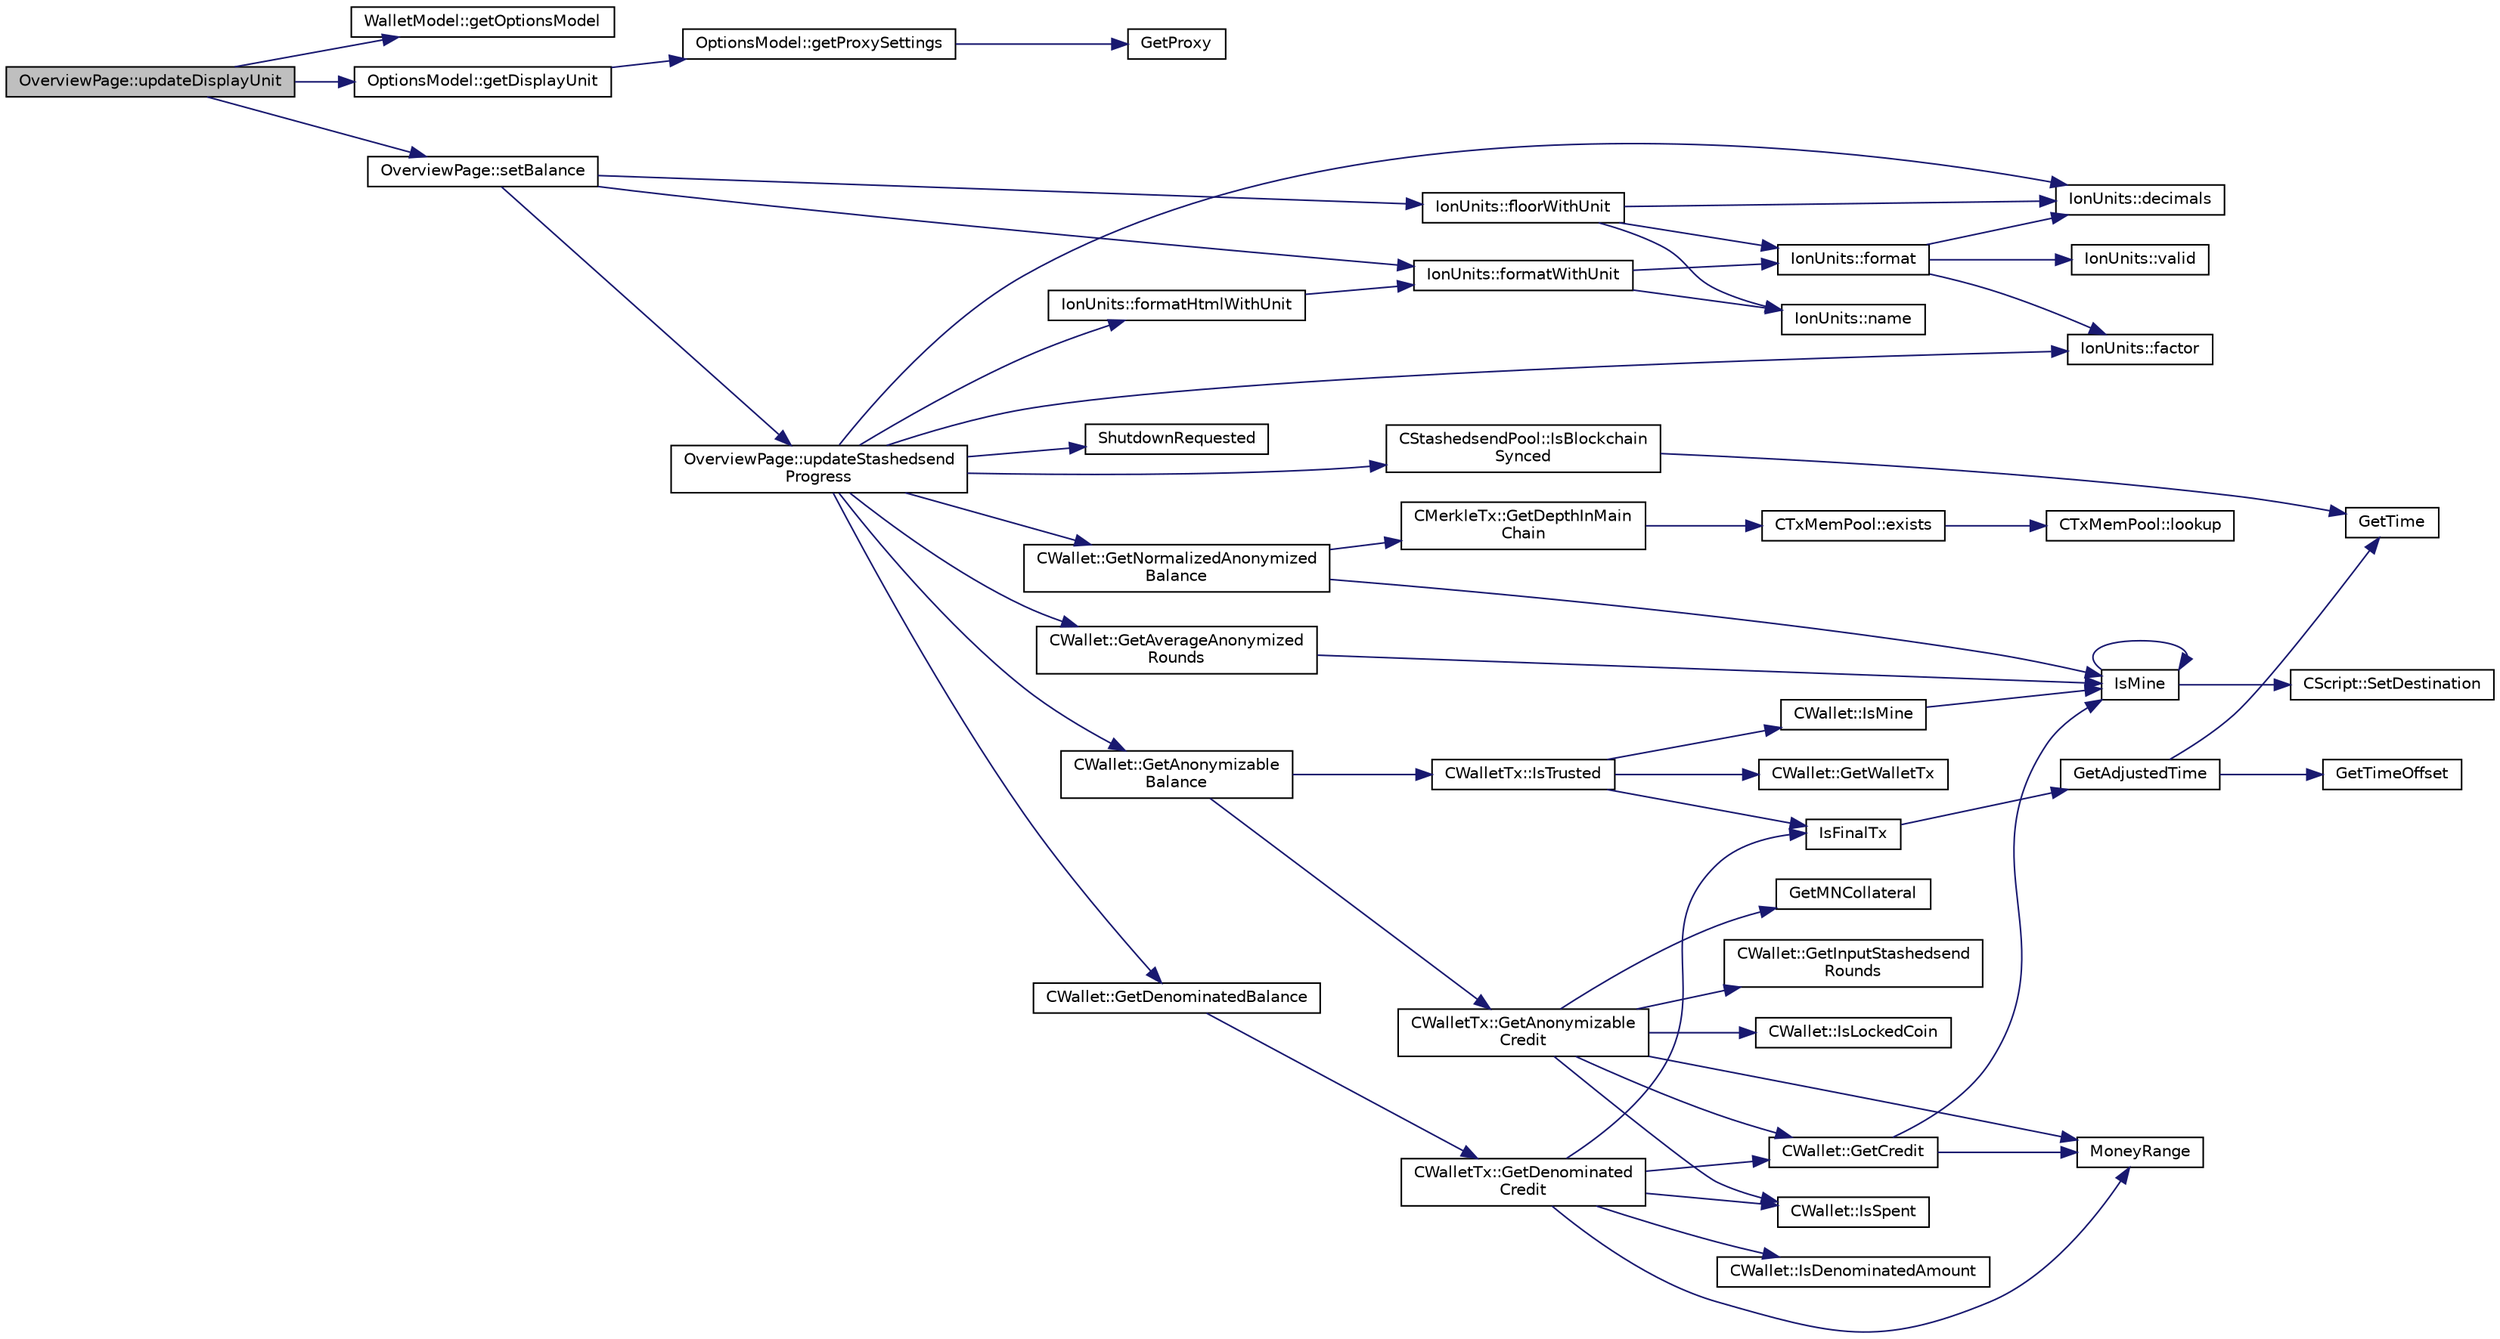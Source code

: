 digraph "OverviewPage::updateDisplayUnit"
{
  edge [fontname="Helvetica",fontsize="10",labelfontname="Helvetica",labelfontsize="10"];
  node [fontname="Helvetica",fontsize="10",shape=record];
  rankdir="LR";
  Node862 [label="OverviewPage::updateDisplayUnit",height=0.2,width=0.4,color="black", fillcolor="grey75", style="filled", fontcolor="black"];
  Node862 -> Node863 [color="midnightblue",fontsize="10",style="solid",fontname="Helvetica"];
  Node863 [label="WalletModel::getOptionsModel",height=0.2,width=0.4,color="black", fillcolor="white", style="filled",URL="$d4/d27/class_wallet_model.html#a96d53e56b3f8f07537ea2523f7a7d300"];
  Node862 -> Node864 [color="midnightblue",fontsize="10",style="solid",fontname="Helvetica"];
  Node864 [label="OptionsModel::getDisplayUnit",height=0.2,width=0.4,color="black", fillcolor="white", style="filled",URL="$da/d1f/class_options_model.html#a3b6e4d4ef42be3aaba315b8cd14f468e"];
  Node864 -> Node865 [color="midnightblue",fontsize="10",style="solid",fontname="Helvetica"];
  Node865 [label="OptionsModel::getProxySettings",height=0.2,width=0.4,color="black", fillcolor="white", style="filled",URL="$da/d1f/class_options_model.html#a0fa582a801df3753c2c50840c40bb350"];
  Node865 -> Node866 [color="midnightblue",fontsize="10",style="solid",fontname="Helvetica"];
  Node866 [label="GetProxy",height=0.2,width=0.4,color="black", fillcolor="white", style="filled",URL="$d0/d0e/netbase_8cpp.html#a4e67b39fc1769663260d791d2f4d049d"];
  Node862 -> Node867 [color="midnightblue",fontsize="10",style="solid",fontname="Helvetica"];
  Node867 [label="OverviewPage::setBalance",height=0.2,width=0.4,color="black", fillcolor="white", style="filled",URL="$d1/d91/class_overview_page.html#a070a269ea7c7aacf129e6325fcd8343a"];
  Node867 -> Node868 [color="midnightblue",fontsize="10",style="solid",fontname="Helvetica"];
  Node868 [label="IonUnits::formatWithUnit",height=0.2,width=0.4,color="black", fillcolor="white", style="filled",URL="$d7/dab/class_ion_units.html#a07052cd4b4b8496b73ffe657432a8624",tooltip="Format as string (with unit) "];
  Node868 -> Node869 [color="midnightblue",fontsize="10",style="solid",fontname="Helvetica"];
  Node869 [label="IonUnits::format",height=0.2,width=0.4,color="black", fillcolor="white", style="filled",URL="$d7/dab/class_ion_units.html#a7cf8cdbd0a24c418ae91b511fac5bee4",tooltip="Format as string. "];
  Node869 -> Node870 [color="midnightblue",fontsize="10",style="solid",fontname="Helvetica"];
  Node870 [label="IonUnits::valid",height=0.2,width=0.4,color="black", fillcolor="white", style="filled",URL="$d7/dab/class_ion_units.html#a23c5b1306ed473dbb2375a6675a2ce13",tooltip="Is unit ID valid? "];
  Node869 -> Node871 [color="midnightblue",fontsize="10",style="solid",fontname="Helvetica"];
  Node871 [label="IonUnits::factor",height=0.2,width=0.4,color="black", fillcolor="white", style="filled",URL="$d7/dab/class_ion_units.html#a210814a200496caf63083ed4abd1bd24",tooltip="Number of Satoshis (1e-8) per unit. "];
  Node869 -> Node872 [color="midnightblue",fontsize="10",style="solid",fontname="Helvetica"];
  Node872 [label="IonUnits::decimals",height=0.2,width=0.4,color="black", fillcolor="white", style="filled",URL="$d7/dab/class_ion_units.html#a5e9c7a5b666b858c171760273c51c9d7",tooltip="Number of decimals left. "];
  Node868 -> Node873 [color="midnightblue",fontsize="10",style="solid",fontname="Helvetica"];
  Node873 [label="IonUnits::name",height=0.2,width=0.4,color="black", fillcolor="white", style="filled",URL="$d7/dab/class_ion_units.html#a5bb4881389b09aeeb0bc235e87e0a42f",tooltip="Short name. "];
  Node867 -> Node874 [color="midnightblue",fontsize="10",style="solid",fontname="Helvetica"];
  Node874 [label="IonUnits::floorWithUnit",height=0.2,width=0.4,color="black", fillcolor="white", style="filled",URL="$d7/dab/class_ion_units.html#a1e7cb2ff33bec9e9e01e96d213a5bbfa",tooltip="Format as string (with unit) but floor value up to \"digits\" settings. "];
  Node874 -> Node869 [color="midnightblue",fontsize="10",style="solid",fontname="Helvetica"];
  Node874 -> Node872 [color="midnightblue",fontsize="10",style="solid",fontname="Helvetica"];
  Node874 -> Node873 [color="midnightblue",fontsize="10",style="solid",fontname="Helvetica"];
  Node867 -> Node875 [color="midnightblue",fontsize="10",style="solid",fontname="Helvetica"];
  Node875 [label="OverviewPage::updateStashedsend\lProgress",height=0.2,width=0.4,color="black", fillcolor="white", style="filled",URL="$d1/d91/class_overview_page.html#acf4dda06d83173e5c701f4953c6a09aa"];
  Node875 -> Node876 [color="midnightblue",fontsize="10",style="solid",fontname="Helvetica"];
  Node876 [label="CStashedsendPool::IsBlockchain\lSynced",height=0.2,width=0.4,color="black", fillcolor="white", style="filled",URL="$dd/d8a/class_c_stashedsend_pool.html#ac16a6c8b1f65273204453d723423acf9",tooltip="from masternode-sync.h "];
  Node876 -> Node877 [color="midnightblue",fontsize="10",style="solid",fontname="Helvetica"];
  Node877 [label="GetTime",height=0.2,width=0.4,color="black", fillcolor="white", style="filled",URL="$df/d2d/util_8cpp.html#a46fac5fba8ba905b5f9acb364f5d8c6f"];
  Node875 -> Node878 [color="midnightblue",fontsize="10",style="solid",fontname="Helvetica"];
  Node878 [label="ShutdownRequested",height=0.2,width=0.4,color="black", fillcolor="white", style="filled",URL="$d0/dc9/init_8cpp.html#a6f201ca9fe6b594f1985c12b4482ea5a"];
  Node875 -> Node879 [color="midnightblue",fontsize="10",style="solid",fontname="Helvetica"];
  Node879 [label="IonUnits::formatHtmlWithUnit",height=0.2,width=0.4,color="black", fillcolor="white", style="filled",URL="$d7/dab/class_ion_units.html#a93a4fcdd7d407be3b5ff404c678d7bf3"];
  Node879 -> Node868 [color="midnightblue",fontsize="10",style="solid",fontname="Helvetica"];
  Node875 -> Node872 [color="midnightblue",fontsize="10",style="solid",fontname="Helvetica"];
  Node875 -> Node880 [color="midnightblue",fontsize="10",style="solid",fontname="Helvetica"];
  Node880 [label="CWallet::GetDenominatedBalance",height=0.2,width=0.4,color="black", fillcolor="white", style="filled",URL="$d2/de5/class_c_wallet.html#a3d9f78bd52a2bd03a9e79c1a84e76cd7"];
  Node880 -> Node881 [color="midnightblue",fontsize="10",style="solid",fontname="Helvetica"];
  Node881 [label="CWalletTx::GetDenominated\lCredit",height=0.2,width=0.4,color="black", fillcolor="white", style="filled",URL="$d6/d53/class_c_wallet_tx.html#add56840ebbe56702eeddbfda1870d628"];
  Node881 -> Node882 [color="midnightblue",fontsize="10",style="solid",fontname="Helvetica"];
  Node882 [label="IsFinalTx",height=0.2,width=0.4,color="black", fillcolor="white", style="filled",URL="$df/d0a/main_8cpp.html#adc332cd7ac94e639bb4239618341be19"];
  Node882 -> Node883 [color="midnightblue",fontsize="10",style="solid",fontname="Helvetica"];
  Node883 [label="GetAdjustedTime",height=0.2,width=0.4,color="black", fillcolor="white", style="filled",URL="$df/d2d/util_8cpp.html#a09f81b9c7650f898cf3cf305b87547e6"];
  Node883 -> Node877 [color="midnightblue",fontsize="10",style="solid",fontname="Helvetica"];
  Node883 -> Node884 [color="midnightblue",fontsize="10",style="solid",fontname="Helvetica"];
  Node884 [label="GetTimeOffset",height=0.2,width=0.4,color="black", fillcolor="white", style="filled",URL="$df/d2d/util_8cpp.html#a50ca5344c75631267633f15cfe5e983e"];
  Node881 -> Node885 [color="midnightblue",fontsize="10",style="solid",fontname="Helvetica"];
  Node885 [label="CWallet::IsSpent",height=0.2,width=0.4,color="black", fillcolor="white", style="filled",URL="$d2/de5/class_c_wallet.html#a6adcf1c224ed3c3fe4b0b19f6fca75d8"];
  Node881 -> Node886 [color="midnightblue",fontsize="10",style="solid",fontname="Helvetica"];
  Node886 [label="CWallet::IsDenominatedAmount",height=0.2,width=0.4,color="black", fillcolor="white", style="filled",URL="$d2/de5/class_c_wallet.html#a2baf29c682b9f3587f583824cf1e869c"];
  Node881 -> Node887 [color="midnightblue",fontsize="10",style="solid",fontname="Helvetica"];
  Node887 [label="CWallet::GetCredit",height=0.2,width=0.4,color="black", fillcolor="white", style="filled",URL="$d2/de5/class_c_wallet.html#aa60b69c7d4ea6063ed83b13d7c6fe695"];
  Node887 -> Node888 [color="midnightblue",fontsize="10",style="solid",fontname="Helvetica"];
  Node888 [label="MoneyRange",height=0.2,width=0.4,color="black", fillcolor="white", style="filled",URL="$dd/d2f/amount_8h.html#a12db56a9a1c931941f0943ecbb278aae"];
  Node887 -> Node889 [color="midnightblue",fontsize="10",style="solid",fontname="Helvetica"];
  Node889 [label="IsMine",height=0.2,width=0.4,color="black", fillcolor="white", style="filled",URL="$dd/d0f/script_8cpp.html#adc59cf67d903c1ba1ef225561b85bfce"];
  Node889 -> Node890 [color="midnightblue",fontsize="10",style="solid",fontname="Helvetica"];
  Node890 [label="CScript::SetDestination",height=0.2,width=0.4,color="black", fillcolor="white", style="filled",URL="$d9/d4b/class_c_script.html#ad1b5a9077241aa06116040c4f1b7c31e"];
  Node889 -> Node889 [color="midnightblue",fontsize="10",style="solid",fontname="Helvetica"];
  Node881 -> Node888 [color="midnightblue",fontsize="10",style="solid",fontname="Helvetica"];
  Node875 -> Node891 [color="midnightblue",fontsize="10",style="solid",fontname="Helvetica"];
  Node891 [label="CWallet::GetAnonymizable\lBalance",height=0.2,width=0.4,color="black", fillcolor="white", style="filled",URL="$d2/de5/class_c_wallet.html#a173ba5fb0dee2879755682ec21ee57a7"];
  Node891 -> Node892 [color="midnightblue",fontsize="10",style="solid",fontname="Helvetica"];
  Node892 [label="CWalletTx::IsTrusted",height=0.2,width=0.4,color="black", fillcolor="white", style="filled",URL="$d6/d53/class_c_wallet_tx.html#a71efb0d5b5def8ae00a1d74b8741bfcb"];
  Node892 -> Node882 [color="midnightblue",fontsize="10",style="solid",fontname="Helvetica"];
  Node892 -> Node893 [color="midnightblue",fontsize="10",style="solid",fontname="Helvetica"];
  Node893 [label="CWallet::GetWalletTx",height=0.2,width=0.4,color="black", fillcolor="white", style="filled",URL="$d2/de5/class_c_wallet.html#ac496716bb889a5934fa27398aeb2330a"];
  Node892 -> Node894 [color="midnightblue",fontsize="10",style="solid",fontname="Helvetica"];
  Node894 [label="CWallet::IsMine",height=0.2,width=0.4,color="black", fillcolor="white", style="filled",URL="$d2/de5/class_c_wallet.html#a4eada57edc1c443564b8cc9b853d955c"];
  Node894 -> Node889 [color="midnightblue",fontsize="10",style="solid",fontname="Helvetica"];
  Node891 -> Node895 [color="midnightblue",fontsize="10",style="solid",fontname="Helvetica"];
  Node895 [label="CWalletTx::GetAnonymizable\lCredit",height=0.2,width=0.4,color="black", fillcolor="white", style="filled",URL="$d6/d53/class_c_wallet_tx.html#a36141f888e497336898f48274b92cf37"];
  Node895 -> Node885 [color="midnightblue",fontsize="10",style="solid",fontname="Helvetica"];
  Node895 -> Node896 [color="midnightblue",fontsize="10",style="solid",fontname="Helvetica"];
  Node896 [label="CWallet::IsLockedCoin",height=0.2,width=0.4,color="black", fillcolor="white", style="filled",URL="$d2/de5/class_c_wallet.html#a58abc6e61537f10bfb9429587ed29074"];
  Node895 -> Node897 [color="midnightblue",fontsize="10",style="solid",fontname="Helvetica"];
  Node897 [label="GetMNCollateral",height=0.2,width=0.4,color="black", fillcolor="white", style="filled",URL="$d4/dbf/main_8h.html#a7ecfeb5987564d84c46a6715d4c3a2df"];
  Node895 -> Node898 [color="midnightblue",fontsize="10",style="solid",fontname="Helvetica"];
  Node898 [label="CWallet::GetInputStashedsend\lRounds",height=0.2,width=0.4,color="black", fillcolor="white", style="filled",URL="$d2/de5/class_c_wallet.html#a9a6ea9a3fe28ec7ef0ed0871647b59db"];
  Node895 -> Node887 [color="midnightblue",fontsize="10",style="solid",fontname="Helvetica"];
  Node895 -> Node888 [color="midnightblue",fontsize="10",style="solid",fontname="Helvetica"];
  Node875 -> Node899 [color="midnightblue",fontsize="10",style="solid",fontname="Helvetica"];
  Node899 [label="CWallet::GetNormalizedAnonymized\lBalance",height=0.2,width=0.4,color="black", fillcolor="white", style="filled",URL="$d2/de5/class_c_wallet.html#a24e9c793a438c84b48811bd5b7d4edc6"];
  Node899 -> Node889 [color="midnightblue",fontsize="10",style="solid",fontname="Helvetica"];
  Node899 -> Node900 [color="midnightblue",fontsize="10",style="solid",fontname="Helvetica"];
  Node900 [label="CMerkleTx::GetDepthInMain\lChain",height=0.2,width=0.4,color="black", fillcolor="white", style="filled",URL="$d1/dff/class_c_merkle_tx.html#a887a9f1a0b7fc64b43e42cec76b38ef9"];
  Node900 -> Node901 [color="midnightblue",fontsize="10",style="solid",fontname="Helvetica"];
  Node901 [label="CTxMemPool::exists",height=0.2,width=0.4,color="black", fillcolor="white", style="filled",URL="$db/d98/class_c_tx_mem_pool.html#a8b7a13b5289ab839d4460f41a7da9789"];
  Node901 -> Node902 [color="midnightblue",fontsize="10",style="solid",fontname="Helvetica"];
  Node902 [label="CTxMemPool::lookup",height=0.2,width=0.4,color="black", fillcolor="white", style="filled",URL="$db/d98/class_c_tx_mem_pool.html#ad6d9966cdeb4b6586f7186e709b4e77e"];
  Node875 -> Node903 [color="midnightblue",fontsize="10",style="solid",fontname="Helvetica"];
  Node903 [label="CWallet::GetAverageAnonymized\lRounds",height=0.2,width=0.4,color="black", fillcolor="white", style="filled",URL="$d2/de5/class_c_wallet.html#accf9e710f6c24cc4258986adc3513685"];
  Node903 -> Node889 [color="midnightblue",fontsize="10",style="solid",fontname="Helvetica"];
  Node875 -> Node871 [color="midnightblue",fontsize="10",style="solid",fontname="Helvetica"];
}
